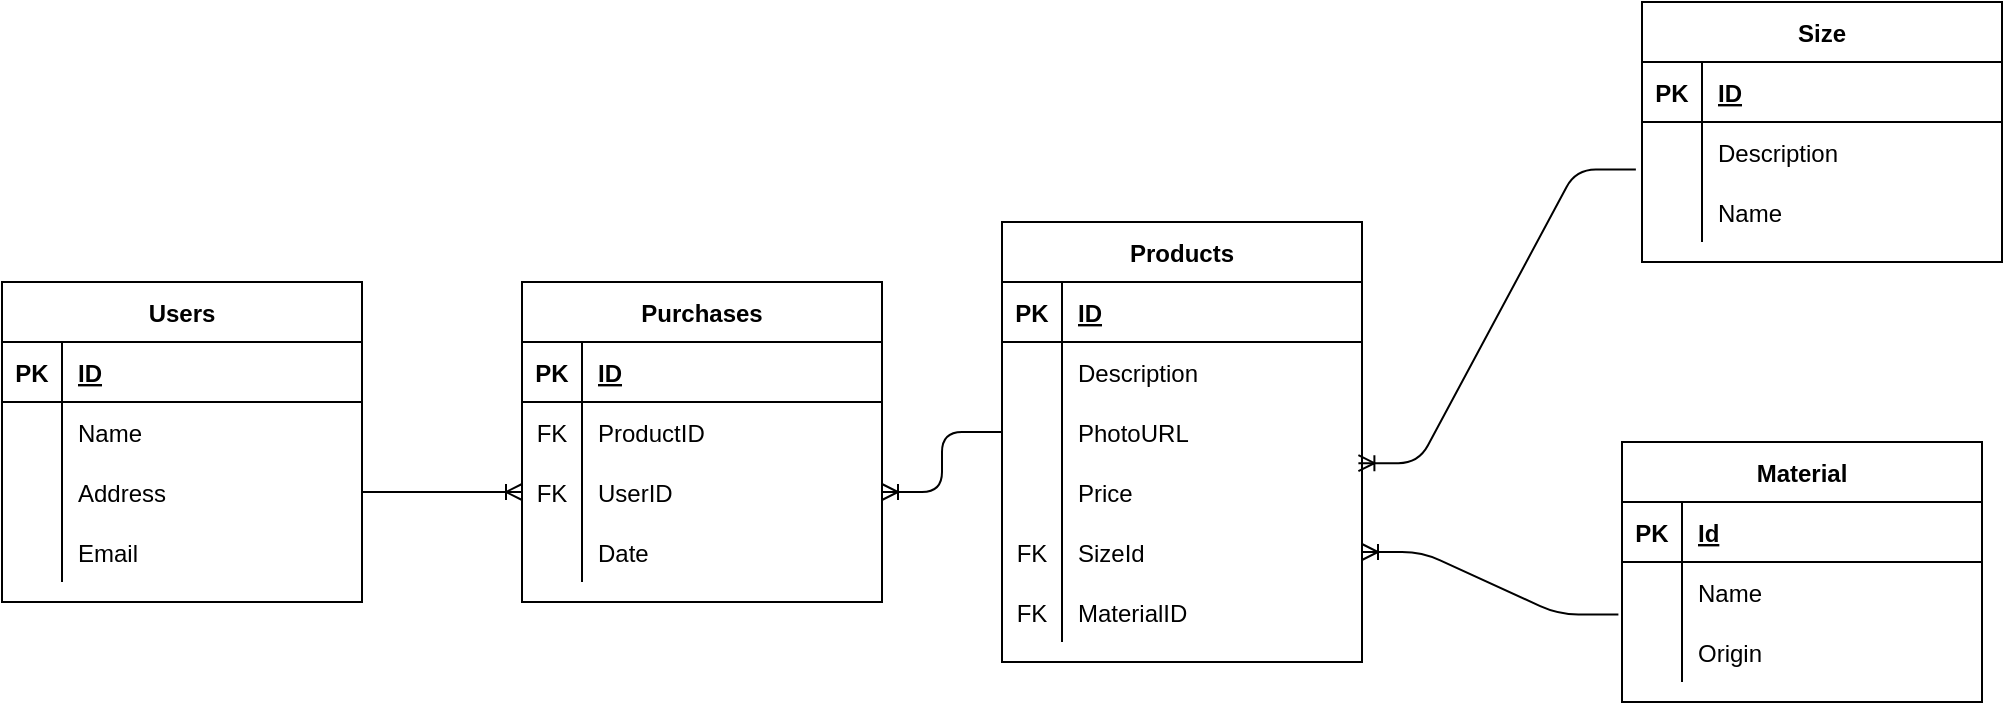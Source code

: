 <mxfile version="14.8.0" type="google"><diagram id="Wov-vOYuBIToX_SiCtaS" name="Page-1"><mxGraphModel dx="2048" dy="644" grid="1" gridSize="10" guides="1" tooltips="1" connect="1" arrows="1" fold="1" page="1" pageScale="1" pageWidth="827" pageHeight="1169" math="0" shadow="0"><root><mxCell id="0"/><mxCell id="1" parent="0"/><mxCell id="FF9fNf3V5iepMUOFjlUM-1" value="Users" style="shape=table;startSize=30;container=1;collapsible=1;childLayout=tableLayout;fixedRows=1;rowLines=0;fontStyle=1;align=center;resizeLast=1;" vertex="1" parent="1"><mxGeometry x="-160" y="490" width="180" height="160" as="geometry"/></mxCell><mxCell id="FF9fNf3V5iepMUOFjlUM-2" value="" style="shape=partialRectangle;collapsible=0;dropTarget=0;pointerEvents=0;fillColor=none;top=0;left=0;bottom=1;right=0;points=[[0,0.5],[1,0.5]];portConstraint=eastwest;" vertex="1" parent="FF9fNf3V5iepMUOFjlUM-1"><mxGeometry y="30" width="180" height="30" as="geometry"/></mxCell><mxCell id="FF9fNf3V5iepMUOFjlUM-3" value="PK" style="shape=partialRectangle;connectable=0;fillColor=none;top=0;left=0;bottom=0;right=0;fontStyle=1;overflow=hidden;" vertex="1" parent="FF9fNf3V5iepMUOFjlUM-2"><mxGeometry width="30" height="30" as="geometry"/></mxCell><mxCell id="FF9fNf3V5iepMUOFjlUM-4" value="ID" style="shape=partialRectangle;connectable=0;fillColor=none;top=0;left=0;bottom=0;right=0;align=left;spacingLeft=6;fontStyle=5;overflow=hidden;" vertex="1" parent="FF9fNf3V5iepMUOFjlUM-2"><mxGeometry x="30" width="150" height="30" as="geometry"/></mxCell><mxCell id="FF9fNf3V5iepMUOFjlUM-5" value="" style="shape=partialRectangle;collapsible=0;dropTarget=0;pointerEvents=0;fillColor=none;top=0;left=0;bottom=0;right=0;points=[[0,0.5],[1,0.5]];portConstraint=eastwest;" vertex="1" parent="FF9fNf3V5iepMUOFjlUM-1"><mxGeometry y="60" width="180" height="30" as="geometry"/></mxCell><mxCell id="FF9fNf3V5iepMUOFjlUM-6" value="" style="shape=partialRectangle;connectable=0;fillColor=none;top=0;left=0;bottom=0;right=0;editable=1;overflow=hidden;" vertex="1" parent="FF9fNf3V5iepMUOFjlUM-5"><mxGeometry width="30" height="30" as="geometry"/></mxCell><mxCell id="FF9fNf3V5iepMUOFjlUM-7" value="Name" style="shape=partialRectangle;connectable=0;fillColor=none;top=0;left=0;bottom=0;right=0;align=left;spacingLeft=6;overflow=hidden;" vertex="1" parent="FF9fNf3V5iepMUOFjlUM-5"><mxGeometry x="30" width="150" height="30" as="geometry"/></mxCell><mxCell id="FF9fNf3V5iepMUOFjlUM-8" value="" style="shape=partialRectangle;collapsible=0;dropTarget=0;pointerEvents=0;fillColor=none;top=0;left=0;bottom=0;right=0;points=[[0,0.5],[1,0.5]];portConstraint=eastwest;" vertex="1" parent="FF9fNf3V5iepMUOFjlUM-1"><mxGeometry y="90" width="180" height="30" as="geometry"/></mxCell><mxCell id="FF9fNf3V5iepMUOFjlUM-9" value="" style="shape=partialRectangle;connectable=0;fillColor=none;top=0;left=0;bottom=0;right=0;editable=1;overflow=hidden;" vertex="1" parent="FF9fNf3V5iepMUOFjlUM-8"><mxGeometry width="30" height="30" as="geometry"/></mxCell><mxCell id="FF9fNf3V5iepMUOFjlUM-10" value="Address" style="shape=partialRectangle;connectable=0;fillColor=none;top=0;left=0;bottom=0;right=0;align=left;spacingLeft=6;overflow=hidden;" vertex="1" parent="FF9fNf3V5iepMUOFjlUM-8"><mxGeometry x="30" width="150" height="30" as="geometry"/></mxCell><mxCell id="FF9fNf3V5iepMUOFjlUM-11" value="" style="shape=partialRectangle;collapsible=0;dropTarget=0;pointerEvents=0;fillColor=none;top=0;left=0;bottom=0;right=0;points=[[0,0.5],[1,0.5]];portConstraint=eastwest;" vertex="1" parent="FF9fNf3V5iepMUOFjlUM-1"><mxGeometry y="120" width="180" height="30" as="geometry"/></mxCell><mxCell id="FF9fNf3V5iepMUOFjlUM-12" value="" style="shape=partialRectangle;connectable=0;fillColor=none;top=0;left=0;bottom=0;right=0;editable=1;overflow=hidden;" vertex="1" parent="FF9fNf3V5iepMUOFjlUM-11"><mxGeometry width="30" height="30" as="geometry"/></mxCell><mxCell id="FF9fNf3V5iepMUOFjlUM-13" value="Email" style="shape=partialRectangle;connectable=0;fillColor=none;top=0;left=0;bottom=0;right=0;align=left;spacingLeft=6;overflow=hidden;" vertex="1" parent="FF9fNf3V5iepMUOFjlUM-11"><mxGeometry x="30" width="150" height="30" as="geometry"/></mxCell><mxCell id="FF9fNf3V5iepMUOFjlUM-14" value="Products" style="shape=table;startSize=30;container=1;collapsible=1;childLayout=tableLayout;fixedRows=1;rowLines=0;fontStyle=1;align=center;resizeLast=1;" vertex="1" parent="1"><mxGeometry x="340" y="460" width="180" height="220" as="geometry"/></mxCell><mxCell id="FF9fNf3V5iepMUOFjlUM-15" value="" style="shape=partialRectangle;collapsible=0;dropTarget=0;pointerEvents=0;fillColor=none;top=0;left=0;bottom=1;right=0;points=[[0,0.5],[1,0.5]];portConstraint=eastwest;" vertex="1" parent="FF9fNf3V5iepMUOFjlUM-14"><mxGeometry y="30" width="180" height="30" as="geometry"/></mxCell><mxCell id="FF9fNf3V5iepMUOFjlUM-16" value="PK" style="shape=partialRectangle;connectable=0;fillColor=none;top=0;left=0;bottom=0;right=0;fontStyle=1;overflow=hidden;" vertex="1" parent="FF9fNf3V5iepMUOFjlUM-15"><mxGeometry width="30" height="30" as="geometry"/></mxCell><mxCell id="FF9fNf3V5iepMUOFjlUM-17" value="ID" style="shape=partialRectangle;connectable=0;fillColor=none;top=0;left=0;bottom=0;right=0;align=left;spacingLeft=6;fontStyle=5;overflow=hidden;" vertex="1" parent="FF9fNf3V5iepMUOFjlUM-15"><mxGeometry x="30" width="150" height="30" as="geometry"/></mxCell><mxCell id="FF9fNf3V5iepMUOFjlUM-18" value="" style="shape=partialRectangle;collapsible=0;dropTarget=0;pointerEvents=0;fillColor=none;top=0;left=0;bottom=0;right=0;points=[[0,0.5],[1,0.5]];portConstraint=eastwest;" vertex="1" parent="FF9fNf3V5iepMUOFjlUM-14"><mxGeometry y="60" width="180" height="30" as="geometry"/></mxCell><mxCell id="FF9fNf3V5iepMUOFjlUM-19" value="" style="shape=partialRectangle;connectable=0;fillColor=none;top=0;left=0;bottom=0;right=0;editable=1;overflow=hidden;" vertex="1" parent="FF9fNf3V5iepMUOFjlUM-18"><mxGeometry width="30" height="30" as="geometry"/></mxCell><mxCell id="FF9fNf3V5iepMUOFjlUM-20" value="Description" style="shape=partialRectangle;connectable=0;fillColor=none;top=0;left=0;bottom=0;right=0;align=left;spacingLeft=6;overflow=hidden;" vertex="1" parent="FF9fNf3V5iepMUOFjlUM-18"><mxGeometry x="30" width="150" height="30" as="geometry"/></mxCell><mxCell id="FF9fNf3V5iepMUOFjlUM-21" value="" style="shape=partialRectangle;collapsible=0;dropTarget=0;pointerEvents=0;fillColor=none;top=0;left=0;bottom=0;right=0;points=[[0,0.5],[1,0.5]];portConstraint=eastwest;" vertex="1" parent="FF9fNf3V5iepMUOFjlUM-14"><mxGeometry y="90" width="180" height="30" as="geometry"/></mxCell><mxCell id="FF9fNf3V5iepMUOFjlUM-22" value="" style="shape=partialRectangle;connectable=0;fillColor=none;top=0;left=0;bottom=0;right=0;editable=1;overflow=hidden;" vertex="1" parent="FF9fNf3V5iepMUOFjlUM-21"><mxGeometry width="30" height="30" as="geometry"/></mxCell><mxCell id="FF9fNf3V5iepMUOFjlUM-23" value="PhotoURL" style="shape=partialRectangle;connectable=0;fillColor=none;top=0;left=0;bottom=0;right=0;align=left;spacingLeft=6;overflow=hidden;" vertex="1" parent="FF9fNf3V5iepMUOFjlUM-21"><mxGeometry x="30" width="150" height="30" as="geometry"/></mxCell><mxCell id="FF9fNf3V5iepMUOFjlUM-24" value="" style="shape=partialRectangle;collapsible=0;dropTarget=0;pointerEvents=0;fillColor=none;top=0;left=0;bottom=0;right=0;points=[[0,0.5],[1,0.5]];portConstraint=eastwest;" vertex="1" parent="FF9fNf3V5iepMUOFjlUM-14"><mxGeometry y="120" width="180" height="30" as="geometry"/></mxCell><mxCell id="FF9fNf3V5iepMUOFjlUM-25" value="" style="shape=partialRectangle;connectable=0;fillColor=none;top=0;left=0;bottom=0;right=0;editable=1;overflow=hidden;" vertex="1" parent="FF9fNf3V5iepMUOFjlUM-24"><mxGeometry width="30" height="30" as="geometry"/></mxCell><mxCell id="FF9fNf3V5iepMUOFjlUM-26" value="Price" style="shape=partialRectangle;connectable=0;fillColor=none;top=0;left=0;bottom=0;right=0;align=left;spacingLeft=6;overflow=hidden;" vertex="1" parent="FF9fNf3V5iepMUOFjlUM-24"><mxGeometry x="30" width="150" height="30" as="geometry"/></mxCell><mxCell id="FF9fNf3V5iepMUOFjlUM-41" value="" style="shape=partialRectangle;collapsible=0;dropTarget=0;pointerEvents=0;fillColor=none;top=0;left=0;bottom=0;right=0;points=[[0,0.5],[1,0.5]];portConstraint=eastwest;" vertex="1" parent="FF9fNf3V5iepMUOFjlUM-14"><mxGeometry y="150" width="180" height="30" as="geometry"/></mxCell><mxCell id="FF9fNf3V5iepMUOFjlUM-42" value="FK" style="shape=partialRectangle;connectable=0;fillColor=none;top=0;left=0;bottom=0;right=0;fontStyle=0;overflow=hidden;" vertex="1" parent="FF9fNf3V5iepMUOFjlUM-41"><mxGeometry width="30" height="30" as="geometry"/></mxCell><mxCell id="FF9fNf3V5iepMUOFjlUM-43" value="SizeId" style="shape=partialRectangle;connectable=0;fillColor=none;top=0;left=0;bottom=0;right=0;align=left;spacingLeft=6;fontStyle=0;overflow=hidden;" vertex="1" parent="FF9fNf3V5iepMUOFjlUM-41"><mxGeometry x="30" width="150" height="30" as="geometry"/></mxCell><mxCell id="FF9fNf3V5iepMUOFjlUM-96" value="" style="shape=partialRectangle;collapsible=0;dropTarget=0;pointerEvents=0;fillColor=none;top=0;left=0;bottom=0;right=0;points=[[0,0.5],[1,0.5]];portConstraint=eastwest;" vertex="1" parent="FF9fNf3V5iepMUOFjlUM-14"><mxGeometry y="180" width="180" height="30" as="geometry"/></mxCell><mxCell id="FF9fNf3V5iepMUOFjlUM-97" value="FK" style="shape=partialRectangle;connectable=0;fillColor=none;top=0;left=0;bottom=0;right=0;fontStyle=0;overflow=hidden;" vertex="1" parent="FF9fNf3V5iepMUOFjlUM-96"><mxGeometry width="30" height="30" as="geometry"/></mxCell><mxCell id="FF9fNf3V5iepMUOFjlUM-98" value="MaterialID" style="shape=partialRectangle;connectable=0;fillColor=none;top=0;left=0;bottom=0;right=0;align=left;spacingLeft=6;fontStyle=0;overflow=hidden;" vertex="1" parent="FF9fNf3V5iepMUOFjlUM-96"><mxGeometry x="30" width="150" height="30" as="geometry"/></mxCell><mxCell id="FF9fNf3V5iepMUOFjlUM-44" value="Size" style="shape=table;startSize=30;container=1;collapsible=1;childLayout=tableLayout;fixedRows=1;rowLines=0;fontStyle=1;align=center;resizeLast=1;" vertex="1" parent="1"><mxGeometry x="660" y="350" width="180" height="130" as="geometry"/></mxCell><mxCell id="FF9fNf3V5iepMUOFjlUM-45" value="" style="shape=partialRectangle;collapsible=0;dropTarget=0;pointerEvents=0;fillColor=none;top=0;left=0;bottom=1;right=0;points=[[0,0.5],[1,0.5]];portConstraint=eastwest;" vertex="1" parent="FF9fNf3V5iepMUOFjlUM-44"><mxGeometry y="30" width="180" height="30" as="geometry"/></mxCell><mxCell id="FF9fNf3V5iepMUOFjlUM-46" value="PK" style="shape=partialRectangle;connectable=0;fillColor=none;top=0;left=0;bottom=0;right=0;fontStyle=1;overflow=hidden;" vertex="1" parent="FF9fNf3V5iepMUOFjlUM-45"><mxGeometry width="30" height="30" as="geometry"/></mxCell><mxCell id="FF9fNf3V5iepMUOFjlUM-47" value="ID" style="shape=partialRectangle;connectable=0;fillColor=none;top=0;left=0;bottom=0;right=0;align=left;spacingLeft=6;fontStyle=5;overflow=hidden;" vertex="1" parent="FF9fNf3V5iepMUOFjlUM-45"><mxGeometry x="30" width="150" height="30" as="geometry"/></mxCell><mxCell id="FF9fNf3V5iepMUOFjlUM-48" value="" style="shape=partialRectangle;collapsible=0;dropTarget=0;pointerEvents=0;fillColor=none;top=0;left=0;bottom=0;right=0;points=[[0,0.5],[1,0.5]];portConstraint=eastwest;" vertex="1" parent="FF9fNf3V5iepMUOFjlUM-44"><mxGeometry y="60" width="180" height="30" as="geometry"/></mxCell><mxCell id="FF9fNf3V5iepMUOFjlUM-49" value="" style="shape=partialRectangle;connectable=0;fillColor=none;top=0;left=0;bottom=0;right=0;editable=1;overflow=hidden;" vertex="1" parent="FF9fNf3V5iepMUOFjlUM-48"><mxGeometry width="30" height="30" as="geometry"/></mxCell><mxCell id="FF9fNf3V5iepMUOFjlUM-50" value="Description" style="shape=partialRectangle;connectable=0;fillColor=none;top=0;left=0;bottom=0;right=0;align=left;spacingLeft=6;overflow=hidden;" vertex="1" parent="FF9fNf3V5iepMUOFjlUM-48"><mxGeometry x="30" width="150" height="30" as="geometry"/></mxCell><mxCell id="FF9fNf3V5iepMUOFjlUM-51" value="" style="shape=partialRectangle;collapsible=0;dropTarget=0;pointerEvents=0;fillColor=none;top=0;left=0;bottom=0;right=0;points=[[0,0.5],[1,0.5]];portConstraint=eastwest;" vertex="1" parent="FF9fNf3V5iepMUOFjlUM-44"><mxGeometry y="90" width="180" height="30" as="geometry"/></mxCell><mxCell id="FF9fNf3V5iepMUOFjlUM-52" value="" style="shape=partialRectangle;connectable=0;fillColor=none;top=0;left=0;bottom=0;right=0;editable=1;overflow=hidden;" vertex="1" parent="FF9fNf3V5iepMUOFjlUM-51"><mxGeometry width="30" height="30" as="geometry"/></mxCell><mxCell id="FF9fNf3V5iepMUOFjlUM-53" value="Name" style="shape=partialRectangle;connectable=0;fillColor=none;top=0;left=0;bottom=0;right=0;align=left;spacingLeft=6;overflow=hidden;" vertex="1" parent="FF9fNf3V5iepMUOFjlUM-51"><mxGeometry x="30" width="150" height="30" as="geometry"/></mxCell><mxCell id="FF9fNf3V5iepMUOFjlUM-57" value="Purchases" style="shape=table;startSize=30;container=1;collapsible=1;childLayout=tableLayout;fixedRows=1;rowLines=0;fontStyle=1;align=center;resizeLast=1;" vertex="1" parent="1"><mxGeometry x="100" y="490" width="180" height="160" as="geometry"/></mxCell><mxCell id="FF9fNf3V5iepMUOFjlUM-58" value="" style="shape=partialRectangle;collapsible=0;dropTarget=0;pointerEvents=0;fillColor=none;top=0;left=0;bottom=1;right=0;points=[[0,0.5],[1,0.5]];portConstraint=eastwest;" vertex="1" parent="FF9fNf3V5iepMUOFjlUM-57"><mxGeometry y="30" width="180" height="30" as="geometry"/></mxCell><mxCell id="FF9fNf3V5iepMUOFjlUM-59" value="PK" style="shape=partialRectangle;connectable=0;fillColor=none;top=0;left=0;bottom=0;right=0;fontStyle=1;overflow=hidden;" vertex="1" parent="FF9fNf3V5iepMUOFjlUM-58"><mxGeometry width="30" height="30" as="geometry"/></mxCell><mxCell id="FF9fNf3V5iepMUOFjlUM-60" value="ID" style="shape=partialRectangle;connectable=0;fillColor=none;top=0;left=0;bottom=0;right=0;align=left;spacingLeft=6;fontStyle=5;overflow=hidden;" vertex="1" parent="FF9fNf3V5iepMUOFjlUM-58"><mxGeometry x="30" width="150" height="30" as="geometry"/></mxCell><mxCell id="FF9fNf3V5iepMUOFjlUM-73" value="" style="shape=partialRectangle;collapsible=0;dropTarget=0;pointerEvents=0;fillColor=none;top=0;left=0;bottom=0;right=0;points=[[0,0.5],[1,0.5]];portConstraint=eastwest;" vertex="1" parent="FF9fNf3V5iepMUOFjlUM-57"><mxGeometry y="60" width="180" height="30" as="geometry"/></mxCell><mxCell id="FF9fNf3V5iepMUOFjlUM-74" value="FK" style="shape=partialRectangle;connectable=0;fillColor=none;top=0;left=0;bottom=0;right=0;fontStyle=0;overflow=hidden;" vertex="1" parent="FF9fNf3V5iepMUOFjlUM-73"><mxGeometry width="30" height="30" as="geometry"/></mxCell><mxCell id="FF9fNf3V5iepMUOFjlUM-75" value="ProductID" style="shape=partialRectangle;connectable=0;fillColor=none;top=0;left=0;bottom=0;right=0;align=left;spacingLeft=6;fontStyle=0;overflow=hidden;" vertex="1" parent="FF9fNf3V5iepMUOFjlUM-73"><mxGeometry x="30" width="150" height="30" as="geometry"/></mxCell><mxCell id="FF9fNf3V5iepMUOFjlUM-70" value="" style="shape=partialRectangle;collapsible=0;dropTarget=0;pointerEvents=0;fillColor=none;top=0;left=0;bottom=0;right=0;points=[[0,0.5],[1,0.5]];portConstraint=eastwest;" vertex="1" parent="FF9fNf3V5iepMUOFjlUM-57"><mxGeometry y="90" width="180" height="30" as="geometry"/></mxCell><mxCell id="FF9fNf3V5iepMUOFjlUM-71" value="FK" style="shape=partialRectangle;connectable=0;fillColor=none;top=0;left=0;bottom=0;right=0;fontStyle=0;overflow=hidden;" vertex="1" parent="FF9fNf3V5iepMUOFjlUM-70"><mxGeometry width="30" height="30" as="geometry"/></mxCell><mxCell id="FF9fNf3V5iepMUOFjlUM-72" value="UserID" style="shape=partialRectangle;connectable=0;fillColor=none;top=0;left=0;bottom=0;right=0;align=left;spacingLeft=6;fontStyle=0;overflow=hidden;" vertex="1" parent="FF9fNf3V5iepMUOFjlUM-70"><mxGeometry x="30" width="150" height="30" as="geometry"/></mxCell><mxCell id="FF9fNf3V5iepMUOFjlUM-64" value="" style="shape=partialRectangle;collapsible=0;dropTarget=0;pointerEvents=0;fillColor=none;top=0;left=0;bottom=0;right=0;points=[[0,0.5],[1,0.5]];portConstraint=eastwest;" vertex="1" parent="FF9fNf3V5iepMUOFjlUM-57"><mxGeometry y="120" width="180" height="30" as="geometry"/></mxCell><mxCell id="FF9fNf3V5iepMUOFjlUM-65" value="" style="shape=partialRectangle;connectable=0;fillColor=none;top=0;left=0;bottom=0;right=0;editable=1;overflow=hidden;" vertex="1" parent="FF9fNf3V5iepMUOFjlUM-64"><mxGeometry width="30" height="30" as="geometry"/></mxCell><mxCell id="FF9fNf3V5iepMUOFjlUM-66" value="Date" style="shape=partialRectangle;connectable=0;fillColor=none;top=0;left=0;bottom=0;right=0;align=left;spacingLeft=6;overflow=hidden;" vertex="1" parent="FF9fNf3V5iepMUOFjlUM-64"><mxGeometry x="30" width="150" height="30" as="geometry"/></mxCell><mxCell id="FF9fNf3V5iepMUOFjlUM-76" value="Material" style="shape=table;startSize=30;container=1;collapsible=1;childLayout=tableLayout;fixedRows=1;rowLines=0;fontStyle=1;align=center;resizeLast=1;" vertex="1" parent="1"><mxGeometry x="650" y="570" width="180" height="130" as="geometry"/></mxCell><mxCell id="FF9fNf3V5iepMUOFjlUM-77" value="" style="shape=partialRectangle;collapsible=0;dropTarget=0;pointerEvents=0;fillColor=none;top=0;left=0;bottom=1;right=0;points=[[0,0.5],[1,0.5]];portConstraint=eastwest;" vertex="1" parent="FF9fNf3V5iepMUOFjlUM-76"><mxGeometry y="30" width="180" height="30" as="geometry"/></mxCell><mxCell id="FF9fNf3V5iepMUOFjlUM-78" value="PK" style="shape=partialRectangle;connectable=0;fillColor=none;top=0;left=0;bottom=0;right=0;fontStyle=1;overflow=hidden;" vertex="1" parent="FF9fNf3V5iepMUOFjlUM-77"><mxGeometry width="30" height="30" as="geometry"/></mxCell><mxCell id="FF9fNf3V5iepMUOFjlUM-79" value="Id" style="shape=partialRectangle;connectable=0;fillColor=none;top=0;left=0;bottom=0;right=0;align=left;spacingLeft=6;fontStyle=5;overflow=hidden;" vertex="1" parent="FF9fNf3V5iepMUOFjlUM-77"><mxGeometry x="30" width="150" height="30" as="geometry"/></mxCell><mxCell id="FF9fNf3V5iepMUOFjlUM-80" value="" style="shape=partialRectangle;collapsible=0;dropTarget=0;pointerEvents=0;fillColor=none;top=0;left=0;bottom=0;right=0;points=[[0,0.5],[1,0.5]];portConstraint=eastwest;" vertex="1" parent="FF9fNf3V5iepMUOFjlUM-76"><mxGeometry y="60" width="180" height="30" as="geometry"/></mxCell><mxCell id="FF9fNf3V5iepMUOFjlUM-81" value="" style="shape=partialRectangle;connectable=0;fillColor=none;top=0;left=0;bottom=0;right=0;editable=1;overflow=hidden;" vertex="1" parent="FF9fNf3V5iepMUOFjlUM-80"><mxGeometry width="30" height="30" as="geometry"/></mxCell><mxCell id="FF9fNf3V5iepMUOFjlUM-82" value="Name" style="shape=partialRectangle;connectable=0;fillColor=none;top=0;left=0;bottom=0;right=0;align=left;spacingLeft=6;overflow=hidden;" vertex="1" parent="FF9fNf3V5iepMUOFjlUM-80"><mxGeometry x="30" width="150" height="30" as="geometry"/></mxCell><mxCell id="FF9fNf3V5iepMUOFjlUM-83" value="" style="shape=partialRectangle;collapsible=0;dropTarget=0;pointerEvents=0;fillColor=none;top=0;left=0;bottom=0;right=0;points=[[0,0.5],[1,0.5]];portConstraint=eastwest;" vertex="1" parent="FF9fNf3V5iepMUOFjlUM-76"><mxGeometry y="90" width="180" height="30" as="geometry"/></mxCell><mxCell id="FF9fNf3V5iepMUOFjlUM-84" value="" style="shape=partialRectangle;connectable=0;fillColor=none;top=0;left=0;bottom=0;right=0;editable=1;overflow=hidden;" vertex="1" parent="FF9fNf3V5iepMUOFjlUM-83"><mxGeometry width="30" height="30" as="geometry"/></mxCell><mxCell id="FF9fNf3V5iepMUOFjlUM-85" value="Origin" style="shape=partialRectangle;connectable=0;fillColor=none;top=0;left=0;bottom=0;right=0;align=left;spacingLeft=6;overflow=hidden;" vertex="1" parent="FF9fNf3V5iepMUOFjlUM-83"><mxGeometry x="30" width="150" height="30" as="geometry"/></mxCell><mxCell id="FF9fNf3V5iepMUOFjlUM-92" value="" style="edgeStyle=entityRelationEdgeStyle;fontSize=12;html=1;endArrow=ERoneToMany;exitX=1;exitY=0.5;exitDx=0;exitDy=0;entryX=0;entryY=0.5;entryDx=0;entryDy=0;" edge="1" parent="1" source="FF9fNf3V5iepMUOFjlUM-8" target="FF9fNf3V5iepMUOFjlUM-70"><mxGeometry width="100" height="100" relative="1" as="geometry"><mxPoint x="210" y="490" as="sourcePoint"/><mxPoint x="310" y="390" as="targetPoint"/></mxGeometry></mxCell><mxCell id="FF9fNf3V5iepMUOFjlUM-93" value="" style="edgeStyle=entityRelationEdgeStyle;fontSize=12;html=1;endArrow=ERoneToMany;exitX=0;exitY=0.5;exitDx=0;exitDy=0;entryX=1;entryY=0.5;entryDx=0;entryDy=0;" edge="1" parent="1" source="FF9fNf3V5iepMUOFjlUM-21" target="FF9fNf3V5iepMUOFjlUM-70"><mxGeometry width="100" height="100" relative="1" as="geometry"><mxPoint x="-30" y="540" as="sourcePoint"/><mxPoint x="110" y="605" as="targetPoint"/></mxGeometry></mxCell><mxCell id="FF9fNf3V5iepMUOFjlUM-94" value="" style="edgeStyle=entityRelationEdgeStyle;fontSize=12;html=1;endArrow=ERoneToMany;exitX=-0.017;exitY=0.793;exitDx=0;exitDy=0;entryX=0.99;entryY=0.02;entryDx=0;entryDy=0;entryPerimeter=0;exitPerimeter=0;" edge="1" parent="1" source="FF9fNf3V5iepMUOFjlUM-48" target="FF9fNf3V5iepMUOFjlUM-24"><mxGeometry width="100" height="100" relative="1" as="geometry"><mxPoint x="350" y="575" as="sourcePoint"/><mxPoint x="290" y="605" as="targetPoint"/></mxGeometry></mxCell><mxCell id="FF9fNf3V5iepMUOFjlUM-95" value="" style="edgeStyle=entityRelationEdgeStyle;fontSize=12;html=1;endArrow=ERoneToMany;exitX=-0.01;exitY=0.873;exitDx=0;exitDy=0;exitPerimeter=0;entryX=1;entryY=0.5;entryDx=0;entryDy=0;" edge="1" parent="1" source="FF9fNf3V5iepMUOFjlUM-80" target="FF9fNf3V5iepMUOFjlUM-41"><mxGeometry width="100" height="100" relative="1" as="geometry"><mxPoint x="596.94" y="433.79" as="sourcePoint"/><mxPoint x="528.2" y="590.6" as="targetPoint"/></mxGeometry></mxCell></root></mxGraphModel></diagram></mxfile>